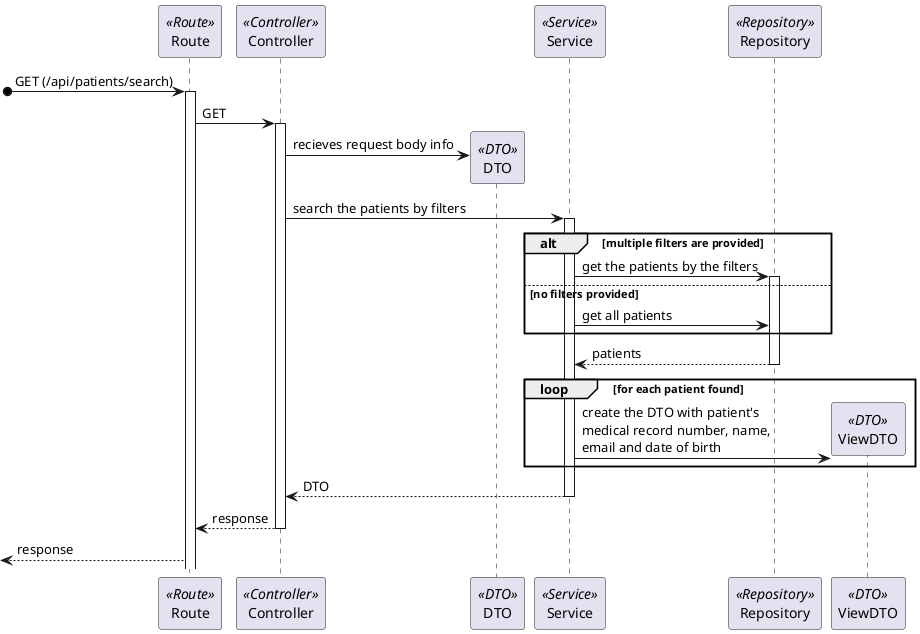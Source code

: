 ```plantuml
@startuml Process_View
participant Route as Route <<Route>>
participant Controller as Controller <<Controller>>
participant DTO as DTO <<DTO>>
participant Service as Service <<Service>>
participant Repository as Repository <<Repository>>
participant ViewDTO as ViewDTO <<DTO>>
[o-> Route: GET (/api/patients/search)
activate Route
Route -> Controller : GET
activate Controller
Controller -> DTO** : recieves request body info
Controller -> Service : search the patients by filters
activate Service
alt multiple filters are provided
Service -> Repository : get the patients by the filters
activate Repository
else no filters provided
Service -> Repository : get all patients
end alt
return patients
loop for each patient found
Service -> ViewDTO** : create the DTO with patient's\nmedical record number, name,\nemail and date of birth
end loop
Service --> Controller : DTO
deactivate Service
Controller --> Route : response
deactivate Controller
<-- Route : response

@enduml
```